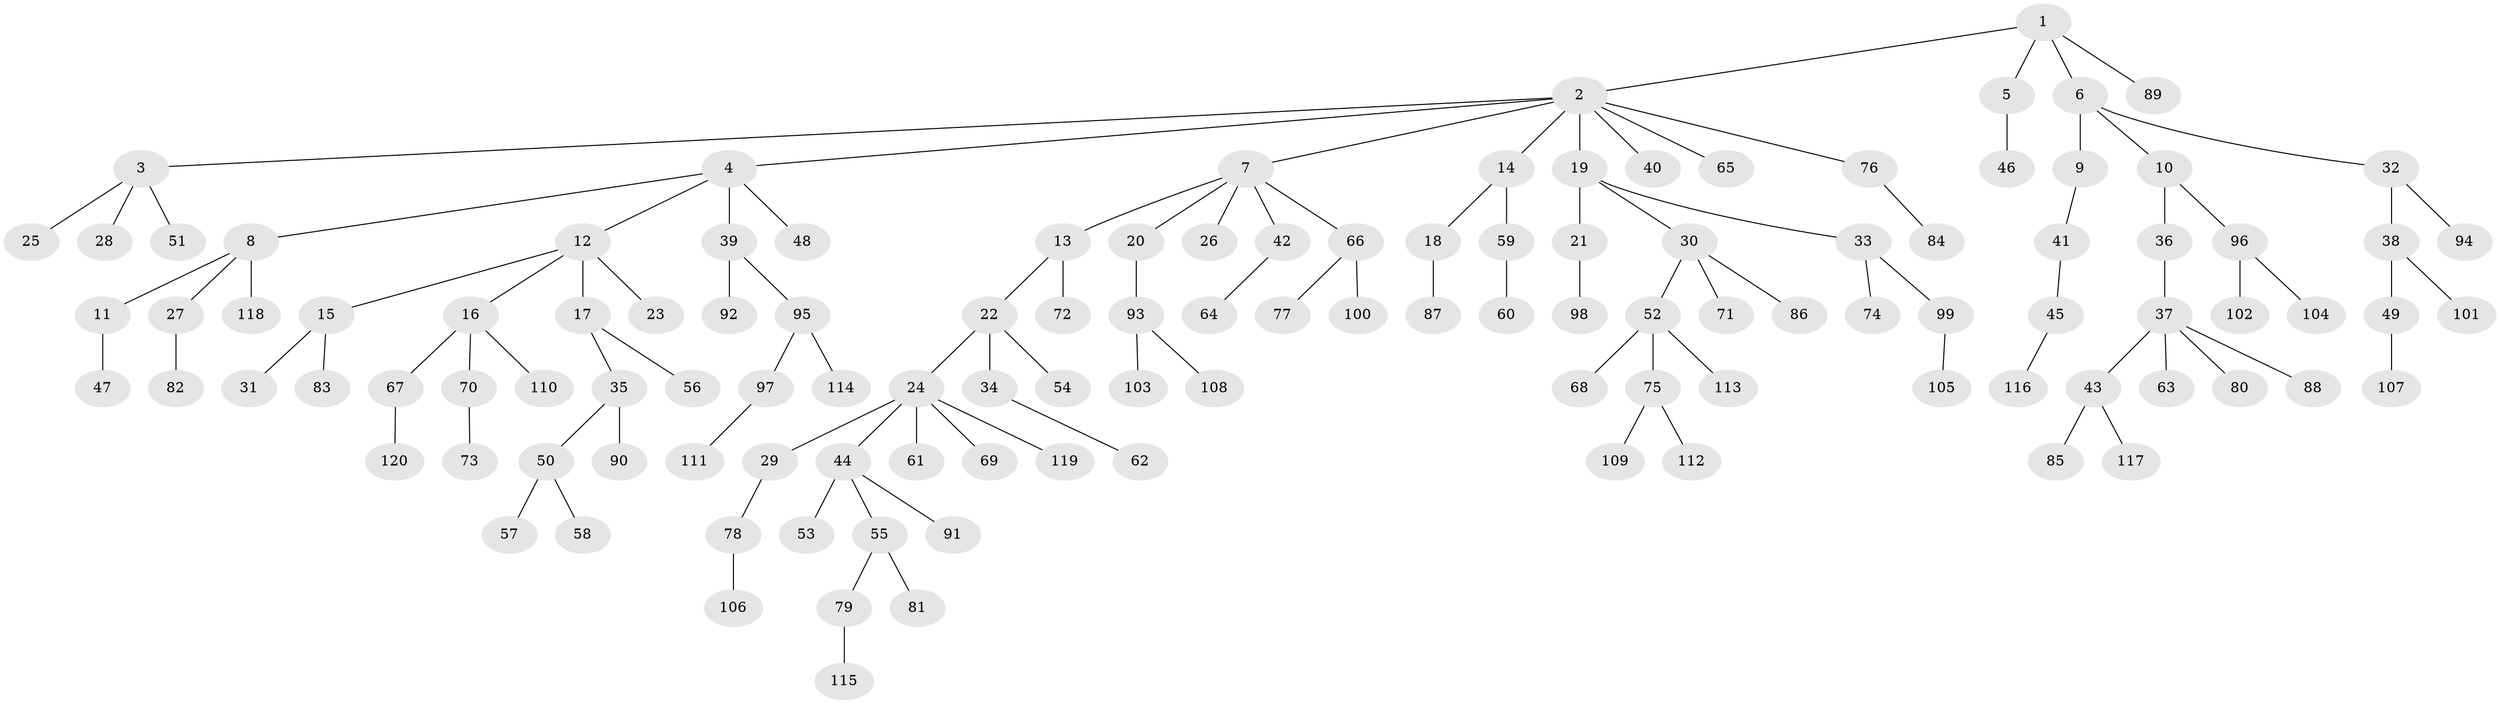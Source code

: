 // Generated by graph-tools (version 1.1) at 2025/11/02/27/25 16:11:25]
// undirected, 120 vertices, 119 edges
graph export_dot {
graph [start="1"]
  node [color=gray90,style=filled];
  1;
  2;
  3;
  4;
  5;
  6;
  7;
  8;
  9;
  10;
  11;
  12;
  13;
  14;
  15;
  16;
  17;
  18;
  19;
  20;
  21;
  22;
  23;
  24;
  25;
  26;
  27;
  28;
  29;
  30;
  31;
  32;
  33;
  34;
  35;
  36;
  37;
  38;
  39;
  40;
  41;
  42;
  43;
  44;
  45;
  46;
  47;
  48;
  49;
  50;
  51;
  52;
  53;
  54;
  55;
  56;
  57;
  58;
  59;
  60;
  61;
  62;
  63;
  64;
  65;
  66;
  67;
  68;
  69;
  70;
  71;
  72;
  73;
  74;
  75;
  76;
  77;
  78;
  79;
  80;
  81;
  82;
  83;
  84;
  85;
  86;
  87;
  88;
  89;
  90;
  91;
  92;
  93;
  94;
  95;
  96;
  97;
  98;
  99;
  100;
  101;
  102;
  103;
  104;
  105;
  106;
  107;
  108;
  109;
  110;
  111;
  112;
  113;
  114;
  115;
  116;
  117;
  118;
  119;
  120;
  1 -- 2;
  1 -- 5;
  1 -- 6;
  1 -- 89;
  2 -- 3;
  2 -- 4;
  2 -- 7;
  2 -- 14;
  2 -- 19;
  2 -- 40;
  2 -- 65;
  2 -- 76;
  3 -- 25;
  3 -- 28;
  3 -- 51;
  4 -- 8;
  4 -- 12;
  4 -- 39;
  4 -- 48;
  5 -- 46;
  6 -- 9;
  6 -- 10;
  6 -- 32;
  7 -- 13;
  7 -- 20;
  7 -- 26;
  7 -- 42;
  7 -- 66;
  8 -- 11;
  8 -- 27;
  8 -- 118;
  9 -- 41;
  10 -- 36;
  10 -- 96;
  11 -- 47;
  12 -- 15;
  12 -- 16;
  12 -- 17;
  12 -- 23;
  13 -- 22;
  13 -- 72;
  14 -- 18;
  14 -- 59;
  15 -- 31;
  15 -- 83;
  16 -- 67;
  16 -- 70;
  16 -- 110;
  17 -- 35;
  17 -- 56;
  18 -- 87;
  19 -- 21;
  19 -- 30;
  19 -- 33;
  20 -- 93;
  21 -- 98;
  22 -- 24;
  22 -- 34;
  22 -- 54;
  24 -- 29;
  24 -- 44;
  24 -- 61;
  24 -- 69;
  24 -- 119;
  27 -- 82;
  29 -- 78;
  30 -- 52;
  30 -- 71;
  30 -- 86;
  32 -- 38;
  32 -- 94;
  33 -- 74;
  33 -- 99;
  34 -- 62;
  35 -- 50;
  35 -- 90;
  36 -- 37;
  37 -- 43;
  37 -- 63;
  37 -- 80;
  37 -- 88;
  38 -- 49;
  38 -- 101;
  39 -- 92;
  39 -- 95;
  41 -- 45;
  42 -- 64;
  43 -- 85;
  43 -- 117;
  44 -- 53;
  44 -- 55;
  44 -- 91;
  45 -- 116;
  49 -- 107;
  50 -- 57;
  50 -- 58;
  52 -- 68;
  52 -- 75;
  52 -- 113;
  55 -- 79;
  55 -- 81;
  59 -- 60;
  66 -- 77;
  66 -- 100;
  67 -- 120;
  70 -- 73;
  75 -- 109;
  75 -- 112;
  76 -- 84;
  78 -- 106;
  79 -- 115;
  93 -- 103;
  93 -- 108;
  95 -- 97;
  95 -- 114;
  96 -- 102;
  96 -- 104;
  97 -- 111;
  99 -- 105;
}

